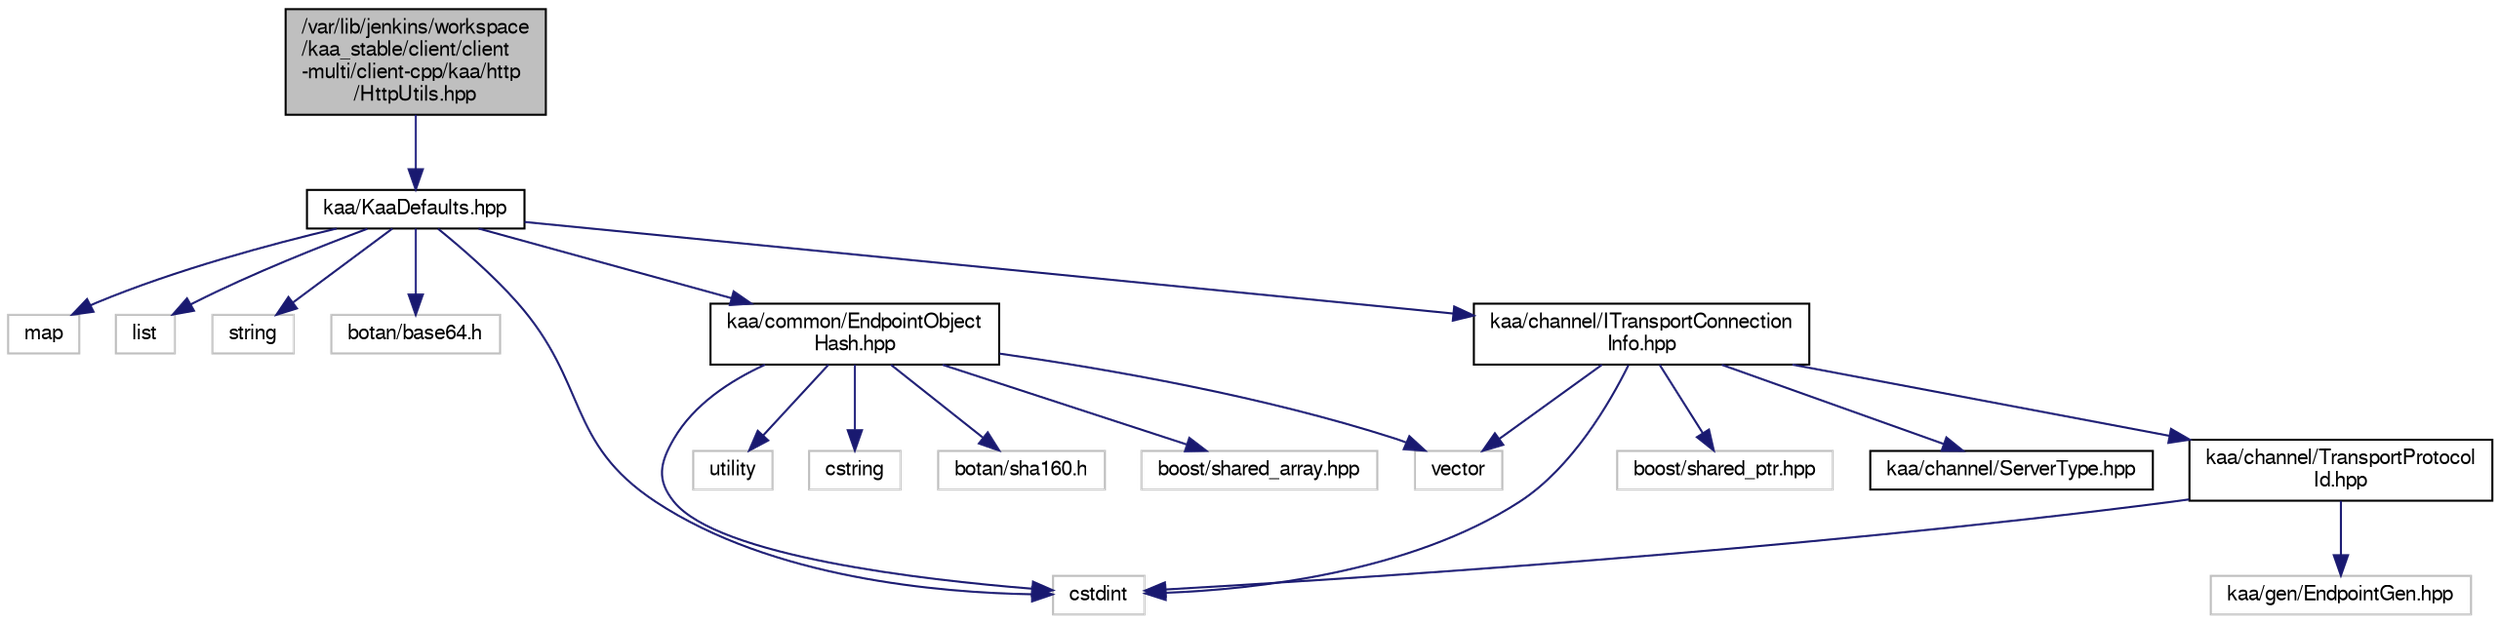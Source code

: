 digraph "/var/lib/jenkins/workspace/kaa_stable/client/client-multi/client-cpp/kaa/http/HttpUtils.hpp"
{
  bgcolor="transparent";
  edge [fontname="FreeSans",fontsize="10",labelfontname="FreeSans",labelfontsize="10"];
  node [fontname="FreeSans",fontsize="10",shape=record];
  Node1 [label="/var/lib/jenkins/workspace\l/kaa_stable/client/client\l-multi/client-cpp/kaa/http\l/HttpUtils.hpp",height=0.2,width=0.4,color="black", fillcolor="grey75", style="filled" fontcolor="black"];
  Node1 -> Node2 [color="midnightblue",fontsize="10",style="solid",fontname="FreeSans"];
  Node2 [label="kaa/KaaDefaults.hpp",height=0.2,width=0.4,color="black",URL="$KaaDefaults_8hpp.html"];
  Node2 -> Node3 [color="midnightblue",fontsize="10",style="solid",fontname="FreeSans"];
  Node3 [label="map",height=0.2,width=0.4,color="grey75"];
  Node2 -> Node4 [color="midnightblue",fontsize="10",style="solid",fontname="FreeSans"];
  Node4 [label="list",height=0.2,width=0.4,color="grey75"];
  Node2 -> Node5 [color="midnightblue",fontsize="10",style="solid",fontname="FreeSans"];
  Node5 [label="string",height=0.2,width=0.4,color="grey75"];
  Node2 -> Node6 [color="midnightblue",fontsize="10",style="solid",fontname="FreeSans"];
  Node6 [label="botan/base64.h",height=0.2,width=0.4,color="grey75"];
  Node2 -> Node7 [color="midnightblue",fontsize="10",style="solid",fontname="FreeSans"];
  Node7 [label="cstdint",height=0.2,width=0.4,color="grey75"];
  Node2 -> Node8 [color="midnightblue",fontsize="10",style="solid",fontname="FreeSans"];
  Node8 [label="kaa/common/EndpointObject\lHash.hpp",height=0.2,width=0.4,color="black",URL="$EndpointObjectHash_8hpp.html"];
  Node8 -> Node9 [color="midnightblue",fontsize="10",style="solid",fontname="FreeSans"];
  Node9 [label="utility",height=0.2,width=0.4,color="grey75"];
  Node8 -> Node10 [color="midnightblue",fontsize="10",style="solid",fontname="FreeSans"];
  Node10 [label="cstring",height=0.2,width=0.4,color="grey75"];
  Node8 -> Node11 [color="midnightblue",fontsize="10",style="solid",fontname="FreeSans"];
  Node11 [label="vector",height=0.2,width=0.4,color="grey75"];
  Node8 -> Node12 [color="midnightblue",fontsize="10",style="solid",fontname="FreeSans"];
  Node12 [label="botan/sha160.h",height=0.2,width=0.4,color="grey75"];
  Node8 -> Node7 [color="midnightblue",fontsize="10",style="solid",fontname="FreeSans"];
  Node8 -> Node13 [color="midnightblue",fontsize="10",style="solid",fontname="FreeSans"];
  Node13 [label="boost/shared_array.hpp",height=0.2,width=0.4,color="grey75"];
  Node2 -> Node14 [color="midnightblue",fontsize="10",style="solid",fontname="FreeSans"];
  Node14 [label="kaa/channel/ITransportConnection\lInfo.hpp",height=0.2,width=0.4,color="black",URL="$ITransportConnectionInfo_8hpp.html"];
  Node14 -> Node7 [color="midnightblue",fontsize="10",style="solid",fontname="FreeSans"];
  Node14 -> Node11 [color="midnightblue",fontsize="10",style="solid",fontname="FreeSans"];
  Node14 -> Node15 [color="midnightblue",fontsize="10",style="solid",fontname="FreeSans"];
  Node15 [label="boost/shared_ptr.hpp",height=0.2,width=0.4,color="grey75"];
  Node14 -> Node16 [color="midnightblue",fontsize="10",style="solid",fontname="FreeSans"];
  Node16 [label="kaa/channel/ServerType.hpp",height=0.2,width=0.4,color="black",URL="$ServerType_8hpp.html"];
  Node14 -> Node17 [color="midnightblue",fontsize="10",style="solid",fontname="FreeSans"];
  Node17 [label="kaa/channel/TransportProtocol\lId.hpp",height=0.2,width=0.4,color="black",URL="$TransportProtocolId_8hpp.html"];
  Node17 -> Node7 [color="midnightblue",fontsize="10",style="solid",fontname="FreeSans"];
  Node17 -> Node18 [color="midnightblue",fontsize="10",style="solid",fontname="FreeSans"];
  Node18 [label="kaa/gen/EndpointGen.hpp",height=0.2,width=0.4,color="grey75"];
}

